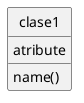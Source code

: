 @startuml DiagramaSecuencial
    hide circle
    skinparam classAttributeIconSize 0

    class clase1{
        {field} atribute
    
        {method} name()
    }


    'Asociaciones

@enduml
